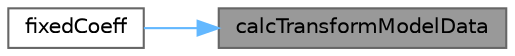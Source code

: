 digraph "calcTransformModelData"
{
 // LATEX_PDF_SIZE
  bgcolor="transparent";
  edge [fontname=Helvetica,fontsize=10,labelfontname=Helvetica,labelfontsize=10];
  node [fontname=Helvetica,fontsize=10,shape=box,height=0.2,width=0.4];
  rankdir="RL";
  Node1 [id="Node000001",label="calcTransformModelData",height=0.2,width=0.4,color="gray40", fillcolor="grey60", style="filled", fontcolor="black",tooltip=" "];
  Node1 -> Node2 [id="edge1_Node000001_Node000002",dir="back",color="steelblue1",style="solid",tooltip=" "];
  Node2 [id="Node000002",label="fixedCoeff",height=0.2,width=0.4,color="grey40", fillcolor="white", style="filled",URL="$classFoam_1_1porosityModels_1_1fixedCoeff.html#ae8fcfbfaa19e4317cfd2bf46d93d13b3",tooltip=" "];
}
